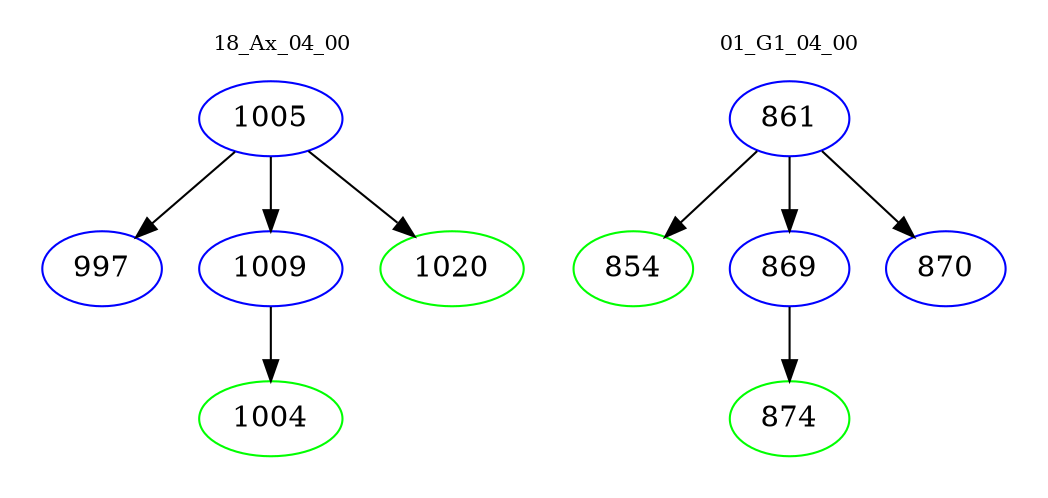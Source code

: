 digraph{
subgraph cluster_0 {
color = white
label = "18_Ax_04_00";
fontsize=10;
T0_1005 [label="1005", color="blue"]
T0_1005 -> T0_997 [color="black"]
T0_997 [label="997", color="blue"]
T0_1005 -> T0_1009 [color="black"]
T0_1009 [label="1009", color="blue"]
T0_1009 -> T0_1004 [color="black"]
T0_1004 [label="1004", color="green"]
T0_1005 -> T0_1020 [color="black"]
T0_1020 [label="1020", color="green"]
}
subgraph cluster_1 {
color = white
label = "01_G1_04_00";
fontsize=10;
T1_861 [label="861", color="blue"]
T1_861 -> T1_854 [color="black"]
T1_854 [label="854", color="green"]
T1_861 -> T1_869 [color="black"]
T1_869 [label="869", color="blue"]
T1_869 -> T1_874 [color="black"]
T1_874 [label="874", color="green"]
T1_861 -> T1_870 [color="black"]
T1_870 [label="870", color="blue"]
}
}
